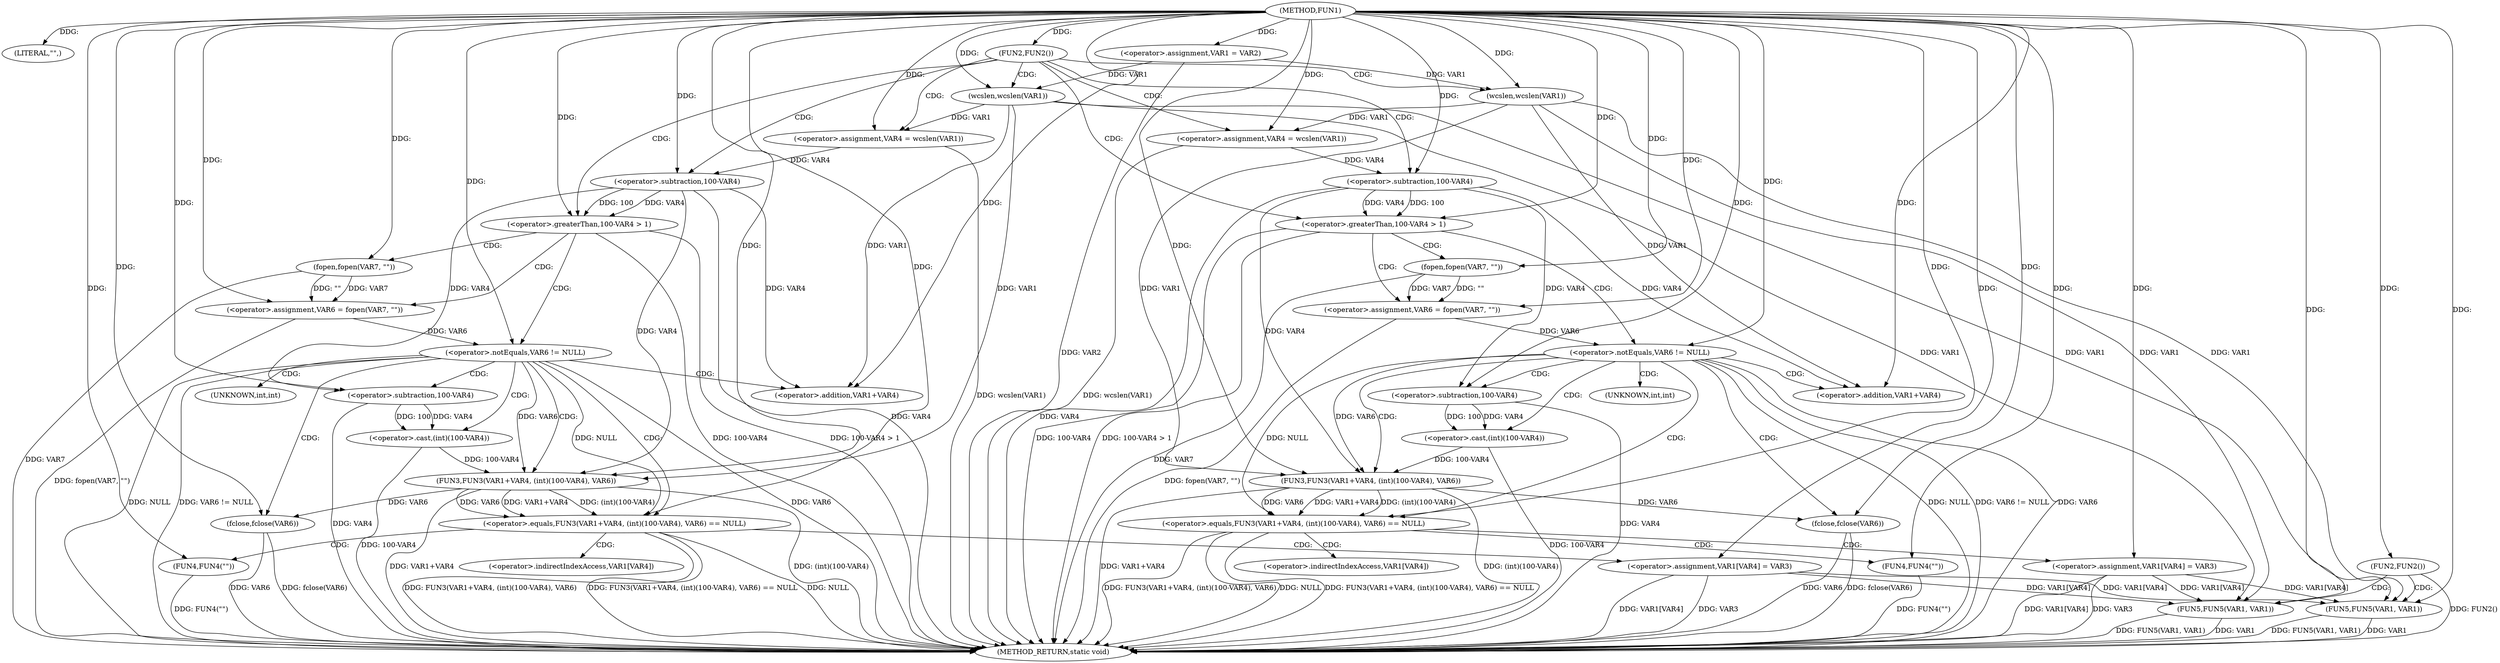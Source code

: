 digraph FUN1 {  
"1000100" [label = "(METHOD,FUN1)" ]
"1000217" [label = "(METHOD_RETURN,static void)" ]
"1000103" [label = "(LITERAL,\"\",)" ]
"1000104" [label = "(<operator>.assignment,VAR1 = VAR2)" ]
"1000108" [label = "(FUN2,FUN2())" ]
"1000112" [label = "(<operator>.assignment,VAR4 = wcslen(VAR1))" ]
"1000114" [label = "(wcslen,wcslen(VAR1))" ]
"1000118" [label = "(<operator>.greaterThan,100-VAR4 > 1)" ]
"1000119" [label = "(<operator>.subtraction,100-VAR4)" ]
"1000124" [label = "(<operator>.assignment,VAR6 = fopen(VAR7, \"\"))" ]
"1000126" [label = "(fopen,fopen(VAR7, \"\"))" ]
"1000130" [label = "(<operator>.notEquals,VAR6 != NULL)" ]
"1000135" [label = "(<operator>.equals,FUN3(VAR1+VAR4, (int)(100-VAR4), VAR6) == NULL)" ]
"1000136" [label = "(FUN3,FUN3(VAR1+VAR4, (int)(100-VAR4), VAR6))" ]
"1000137" [label = "(<operator>.addition,VAR1+VAR4)" ]
"1000140" [label = "(<operator>.cast,(int)(100-VAR4))" ]
"1000142" [label = "(<operator>.subtraction,100-VAR4)" ]
"1000148" [label = "(FUN4,FUN4(\"\"))" ]
"1000150" [label = "(<operator>.assignment,VAR1[VAR4] = VAR3)" ]
"1000155" [label = "(fclose,fclose(VAR6))" ]
"1000161" [label = "(<operator>.assignment,VAR4 = wcslen(VAR1))" ]
"1000163" [label = "(wcslen,wcslen(VAR1))" ]
"1000167" [label = "(<operator>.greaterThan,100-VAR4 > 1)" ]
"1000168" [label = "(<operator>.subtraction,100-VAR4)" ]
"1000173" [label = "(<operator>.assignment,VAR6 = fopen(VAR7, \"\"))" ]
"1000175" [label = "(fopen,fopen(VAR7, \"\"))" ]
"1000179" [label = "(<operator>.notEquals,VAR6 != NULL)" ]
"1000184" [label = "(<operator>.equals,FUN3(VAR1+VAR4, (int)(100-VAR4), VAR6) == NULL)" ]
"1000185" [label = "(FUN3,FUN3(VAR1+VAR4, (int)(100-VAR4), VAR6))" ]
"1000186" [label = "(<operator>.addition,VAR1+VAR4)" ]
"1000189" [label = "(<operator>.cast,(int)(100-VAR4))" ]
"1000191" [label = "(<operator>.subtraction,100-VAR4)" ]
"1000197" [label = "(FUN4,FUN4(\"\"))" ]
"1000199" [label = "(<operator>.assignment,VAR1[VAR4] = VAR3)" ]
"1000204" [label = "(fclose,fclose(VAR6))" ]
"1000207" [label = "(FUN2,FUN2())" ]
"1000209" [label = "(FUN5,FUN5(VAR1, VAR1))" ]
"1000214" [label = "(FUN5,FUN5(VAR1, VAR1))" ]
"1000141" [label = "(UNKNOWN,int,int)" ]
"1000151" [label = "(<operator>.indirectIndexAccess,VAR1[VAR4])" ]
"1000190" [label = "(UNKNOWN,int,int)" ]
"1000200" [label = "(<operator>.indirectIndexAccess,VAR1[VAR4])" ]
  "1000140" -> "1000217"  [ label = "DDG: 100-VAR4"] 
  "1000209" -> "1000217"  [ label = "DDG: FUN5(VAR1, VAR1)"] 
  "1000184" -> "1000217"  [ label = "DDG: FUN3(VAR1+VAR4, (int)(100-VAR4), VAR6)"] 
  "1000130" -> "1000217"  [ label = "DDG: NULL"] 
  "1000179" -> "1000217"  [ label = "DDG: NULL"] 
  "1000118" -> "1000217"  [ label = "DDG: 100-VAR4 > 1"] 
  "1000150" -> "1000217"  [ label = "DDG: VAR3"] 
  "1000135" -> "1000217"  [ label = "DDG: FUN3(VAR1+VAR4, (int)(100-VAR4), VAR6)"] 
  "1000155" -> "1000217"  [ label = "DDG: VAR6"] 
  "1000167" -> "1000217"  [ label = "DDG: 100-VAR4"] 
  "1000130" -> "1000217"  [ label = "DDG: VAR6 != NULL"] 
  "1000185" -> "1000217"  [ label = "DDG: VAR1+VAR4"] 
  "1000124" -> "1000217"  [ label = "DDG: fopen(VAR7, \"\")"] 
  "1000209" -> "1000217"  [ label = "DDG: VAR1"] 
  "1000150" -> "1000217"  [ label = "DDG: VAR1[VAR4]"] 
  "1000199" -> "1000217"  [ label = "DDG: VAR1[VAR4]"] 
  "1000214" -> "1000217"  [ label = "DDG: VAR1"] 
  "1000179" -> "1000217"  [ label = "DDG: VAR6 != NULL"] 
  "1000112" -> "1000217"  [ label = "DDG: wcslen(VAR1)"] 
  "1000214" -> "1000217"  [ label = "DDG: FUN5(VAR1, VAR1)"] 
  "1000185" -> "1000217"  [ label = "DDG: (int)(100-VAR4)"] 
  "1000136" -> "1000217"  [ label = "DDG: (int)(100-VAR4)"] 
  "1000184" -> "1000217"  [ label = "DDG: NULL"] 
  "1000184" -> "1000217"  [ label = "DDG: FUN3(VAR1+VAR4, (int)(100-VAR4), VAR6) == NULL"] 
  "1000155" -> "1000217"  [ label = "DDG: fclose(VAR6)"] 
  "1000142" -> "1000217"  [ label = "DDG: VAR4"] 
  "1000167" -> "1000217"  [ label = "DDG: 100-VAR4 > 1"] 
  "1000189" -> "1000217"  [ label = "DDG: 100-VAR4"] 
  "1000199" -> "1000217"  [ label = "DDG: VAR3"] 
  "1000119" -> "1000217"  [ label = "DDG: VAR4"] 
  "1000179" -> "1000217"  [ label = "DDG: VAR6"] 
  "1000148" -> "1000217"  [ label = "DDG: FUN4(\"\")"] 
  "1000175" -> "1000217"  [ label = "DDG: VAR7"] 
  "1000207" -> "1000217"  [ label = "DDG: FUN2()"] 
  "1000126" -> "1000217"  [ label = "DDG: VAR7"] 
  "1000197" -> "1000217"  [ label = "DDG: FUN4(\"\")"] 
  "1000135" -> "1000217"  [ label = "DDG: FUN3(VAR1+VAR4, (int)(100-VAR4), VAR6) == NULL"] 
  "1000191" -> "1000217"  [ label = "DDG: VAR4"] 
  "1000168" -> "1000217"  [ label = "DDG: VAR4"] 
  "1000204" -> "1000217"  [ label = "DDG: VAR6"] 
  "1000118" -> "1000217"  [ label = "DDG: 100-VAR4"] 
  "1000161" -> "1000217"  [ label = "DDG: wcslen(VAR1)"] 
  "1000135" -> "1000217"  [ label = "DDG: NULL"] 
  "1000136" -> "1000217"  [ label = "DDG: VAR1+VAR4"] 
  "1000104" -> "1000217"  [ label = "DDG: VAR2"] 
  "1000173" -> "1000217"  [ label = "DDG: fopen(VAR7, \"\")"] 
  "1000130" -> "1000217"  [ label = "DDG: VAR6"] 
  "1000204" -> "1000217"  [ label = "DDG: fclose(VAR6)"] 
  "1000100" -> "1000103"  [ label = "DDG: "] 
  "1000100" -> "1000104"  [ label = "DDG: "] 
  "1000100" -> "1000108"  [ label = "DDG: "] 
  "1000114" -> "1000112"  [ label = "DDG: VAR1"] 
  "1000100" -> "1000112"  [ label = "DDG: "] 
  "1000104" -> "1000114"  [ label = "DDG: VAR1"] 
  "1000100" -> "1000114"  [ label = "DDG: "] 
  "1000119" -> "1000118"  [ label = "DDG: 100"] 
  "1000119" -> "1000118"  [ label = "DDG: VAR4"] 
  "1000100" -> "1000119"  [ label = "DDG: "] 
  "1000112" -> "1000119"  [ label = "DDG: VAR4"] 
  "1000100" -> "1000118"  [ label = "DDG: "] 
  "1000126" -> "1000124"  [ label = "DDG: VAR7"] 
  "1000126" -> "1000124"  [ label = "DDG: \"\""] 
  "1000100" -> "1000124"  [ label = "DDG: "] 
  "1000100" -> "1000126"  [ label = "DDG: "] 
  "1000124" -> "1000130"  [ label = "DDG: VAR6"] 
  "1000100" -> "1000130"  [ label = "DDG: "] 
  "1000136" -> "1000135"  [ label = "DDG: VAR1+VAR4"] 
  "1000136" -> "1000135"  [ label = "DDG: (int)(100-VAR4)"] 
  "1000136" -> "1000135"  [ label = "DDG: VAR6"] 
  "1000114" -> "1000136"  [ label = "DDG: VAR1"] 
  "1000100" -> "1000136"  [ label = "DDG: "] 
  "1000119" -> "1000136"  [ label = "DDG: VAR4"] 
  "1000114" -> "1000137"  [ label = "DDG: VAR1"] 
  "1000100" -> "1000137"  [ label = "DDG: "] 
  "1000119" -> "1000137"  [ label = "DDG: VAR4"] 
  "1000140" -> "1000136"  [ label = "DDG: 100-VAR4"] 
  "1000142" -> "1000140"  [ label = "DDG: 100"] 
  "1000142" -> "1000140"  [ label = "DDG: VAR4"] 
  "1000100" -> "1000142"  [ label = "DDG: "] 
  "1000119" -> "1000142"  [ label = "DDG: VAR4"] 
  "1000130" -> "1000136"  [ label = "DDG: VAR6"] 
  "1000130" -> "1000135"  [ label = "DDG: NULL"] 
  "1000100" -> "1000135"  [ label = "DDG: "] 
  "1000100" -> "1000148"  [ label = "DDG: "] 
  "1000100" -> "1000150"  [ label = "DDG: "] 
  "1000136" -> "1000155"  [ label = "DDG: VAR6"] 
  "1000100" -> "1000155"  [ label = "DDG: "] 
  "1000163" -> "1000161"  [ label = "DDG: VAR1"] 
  "1000100" -> "1000161"  [ label = "DDG: "] 
  "1000104" -> "1000163"  [ label = "DDG: VAR1"] 
  "1000100" -> "1000163"  [ label = "DDG: "] 
  "1000168" -> "1000167"  [ label = "DDG: 100"] 
  "1000168" -> "1000167"  [ label = "DDG: VAR4"] 
  "1000100" -> "1000168"  [ label = "DDG: "] 
  "1000161" -> "1000168"  [ label = "DDG: VAR4"] 
  "1000100" -> "1000167"  [ label = "DDG: "] 
  "1000175" -> "1000173"  [ label = "DDG: VAR7"] 
  "1000175" -> "1000173"  [ label = "DDG: \"\""] 
  "1000100" -> "1000173"  [ label = "DDG: "] 
  "1000100" -> "1000175"  [ label = "DDG: "] 
  "1000173" -> "1000179"  [ label = "DDG: VAR6"] 
  "1000100" -> "1000179"  [ label = "DDG: "] 
  "1000185" -> "1000184"  [ label = "DDG: VAR1+VAR4"] 
  "1000185" -> "1000184"  [ label = "DDG: (int)(100-VAR4)"] 
  "1000185" -> "1000184"  [ label = "DDG: VAR6"] 
  "1000163" -> "1000185"  [ label = "DDG: VAR1"] 
  "1000100" -> "1000185"  [ label = "DDG: "] 
  "1000168" -> "1000185"  [ label = "DDG: VAR4"] 
  "1000163" -> "1000186"  [ label = "DDG: VAR1"] 
  "1000100" -> "1000186"  [ label = "DDG: "] 
  "1000168" -> "1000186"  [ label = "DDG: VAR4"] 
  "1000189" -> "1000185"  [ label = "DDG: 100-VAR4"] 
  "1000191" -> "1000189"  [ label = "DDG: 100"] 
  "1000191" -> "1000189"  [ label = "DDG: VAR4"] 
  "1000100" -> "1000191"  [ label = "DDG: "] 
  "1000168" -> "1000191"  [ label = "DDG: VAR4"] 
  "1000179" -> "1000185"  [ label = "DDG: VAR6"] 
  "1000179" -> "1000184"  [ label = "DDG: NULL"] 
  "1000100" -> "1000184"  [ label = "DDG: "] 
  "1000100" -> "1000197"  [ label = "DDG: "] 
  "1000100" -> "1000199"  [ label = "DDG: "] 
  "1000185" -> "1000204"  [ label = "DDG: VAR6"] 
  "1000100" -> "1000204"  [ label = "DDG: "] 
  "1000100" -> "1000207"  [ label = "DDG: "] 
  "1000163" -> "1000209"  [ label = "DDG: VAR1"] 
  "1000150" -> "1000209"  [ label = "DDG: VAR1[VAR4]"] 
  "1000199" -> "1000209"  [ label = "DDG: VAR1[VAR4]"] 
  "1000114" -> "1000209"  [ label = "DDG: VAR1"] 
  "1000100" -> "1000209"  [ label = "DDG: "] 
  "1000163" -> "1000214"  [ label = "DDG: VAR1"] 
  "1000150" -> "1000214"  [ label = "DDG: VAR1[VAR4]"] 
  "1000199" -> "1000214"  [ label = "DDG: VAR1[VAR4]"] 
  "1000114" -> "1000214"  [ label = "DDG: VAR1"] 
  "1000100" -> "1000214"  [ label = "DDG: "] 
  "1000108" -> "1000161"  [ label = "CDG: "] 
  "1000108" -> "1000119"  [ label = "CDG: "] 
  "1000108" -> "1000114"  [ label = "CDG: "] 
  "1000108" -> "1000118"  [ label = "CDG: "] 
  "1000108" -> "1000112"  [ label = "CDG: "] 
  "1000108" -> "1000163"  [ label = "CDG: "] 
  "1000108" -> "1000168"  [ label = "CDG: "] 
  "1000108" -> "1000167"  [ label = "CDG: "] 
  "1000118" -> "1000126"  [ label = "CDG: "] 
  "1000118" -> "1000124"  [ label = "CDG: "] 
  "1000118" -> "1000130"  [ label = "CDG: "] 
  "1000130" -> "1000142"  [ label = "CDG: "] 
  "1000130" -> "1000141"  [ label = "CDG: "] 
  "1000130" -> "1000135"  [ label = "CDG: "] 
  "1000130" -> "1000136"  [ label = "CDG: "] 
  "1000130" -> "1000155"  [ label = "CDG: "] 
  "1000130" -> "1000137"  [ label = "CDG: "] 
  "1000130" -> "1000140"  [ label = "CDG: "] 
  "1000135" -> "1000150"  [ label = "CDG: "] 
  "1000135" -> "1000148"  [ label = "CDG: "] 
  "1000135" -> "1000151"  [ label = "CDG: "] 
  "1000167" -> "1000173"  [ label = "CDG: "] 
  "1000167" -> "1000175"  [ label = "CDG: "] 
  "1000167" -> "1000179"  [ label = "CDG: "] 
  "1000179" -> "1000191"  [ label = "CDG: "] 
  "1000179" -> "1000186"  [ label = "CDG: "] 
  "1000179" -> "1000204"  [ label = "CDG: "] 
  "1000179" -> "1000189"  [ label = "CDG: "] 
  "1000179" -> "1000190"  [ label = "CDG: "] 
  "1000179" -> "1000184"  [ label = "CDG: "] 
  "1000179" -> "1000185"  [ label = "CDG: "] 
  "1000184" -> "1000200"  [ label = "CDG: "] 
  "1000184" -> "1000199"  [ label = "CDG: "] 
  "1000184" -> "1000197"  [ label = "CDG: "] 
  "1000207" -> "1000214"  [ label = "CDG: "] 
  "1000207" -> "1000209"  [ label = "CDG: "] 
}
